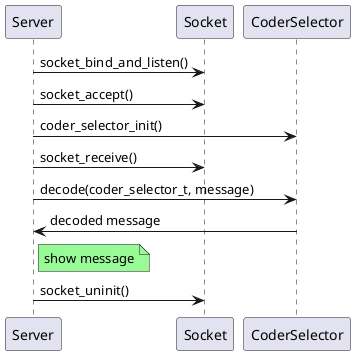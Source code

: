 @startuml server_receive
    Server -> Socket : socket_bind_and_listen()
    Server -> Socket : socket_accept()
    Server -> CoderSelector : coder_selector_init()
    Server -> Socket : socket_receive()
    Server -> CoderSelector : decode(coder_selector_t, message)
    CoderSelector -> Server : decoded message
    note right Server #palegreen: show message
    Server -> Socket : socket_uninit()
    
@enduml